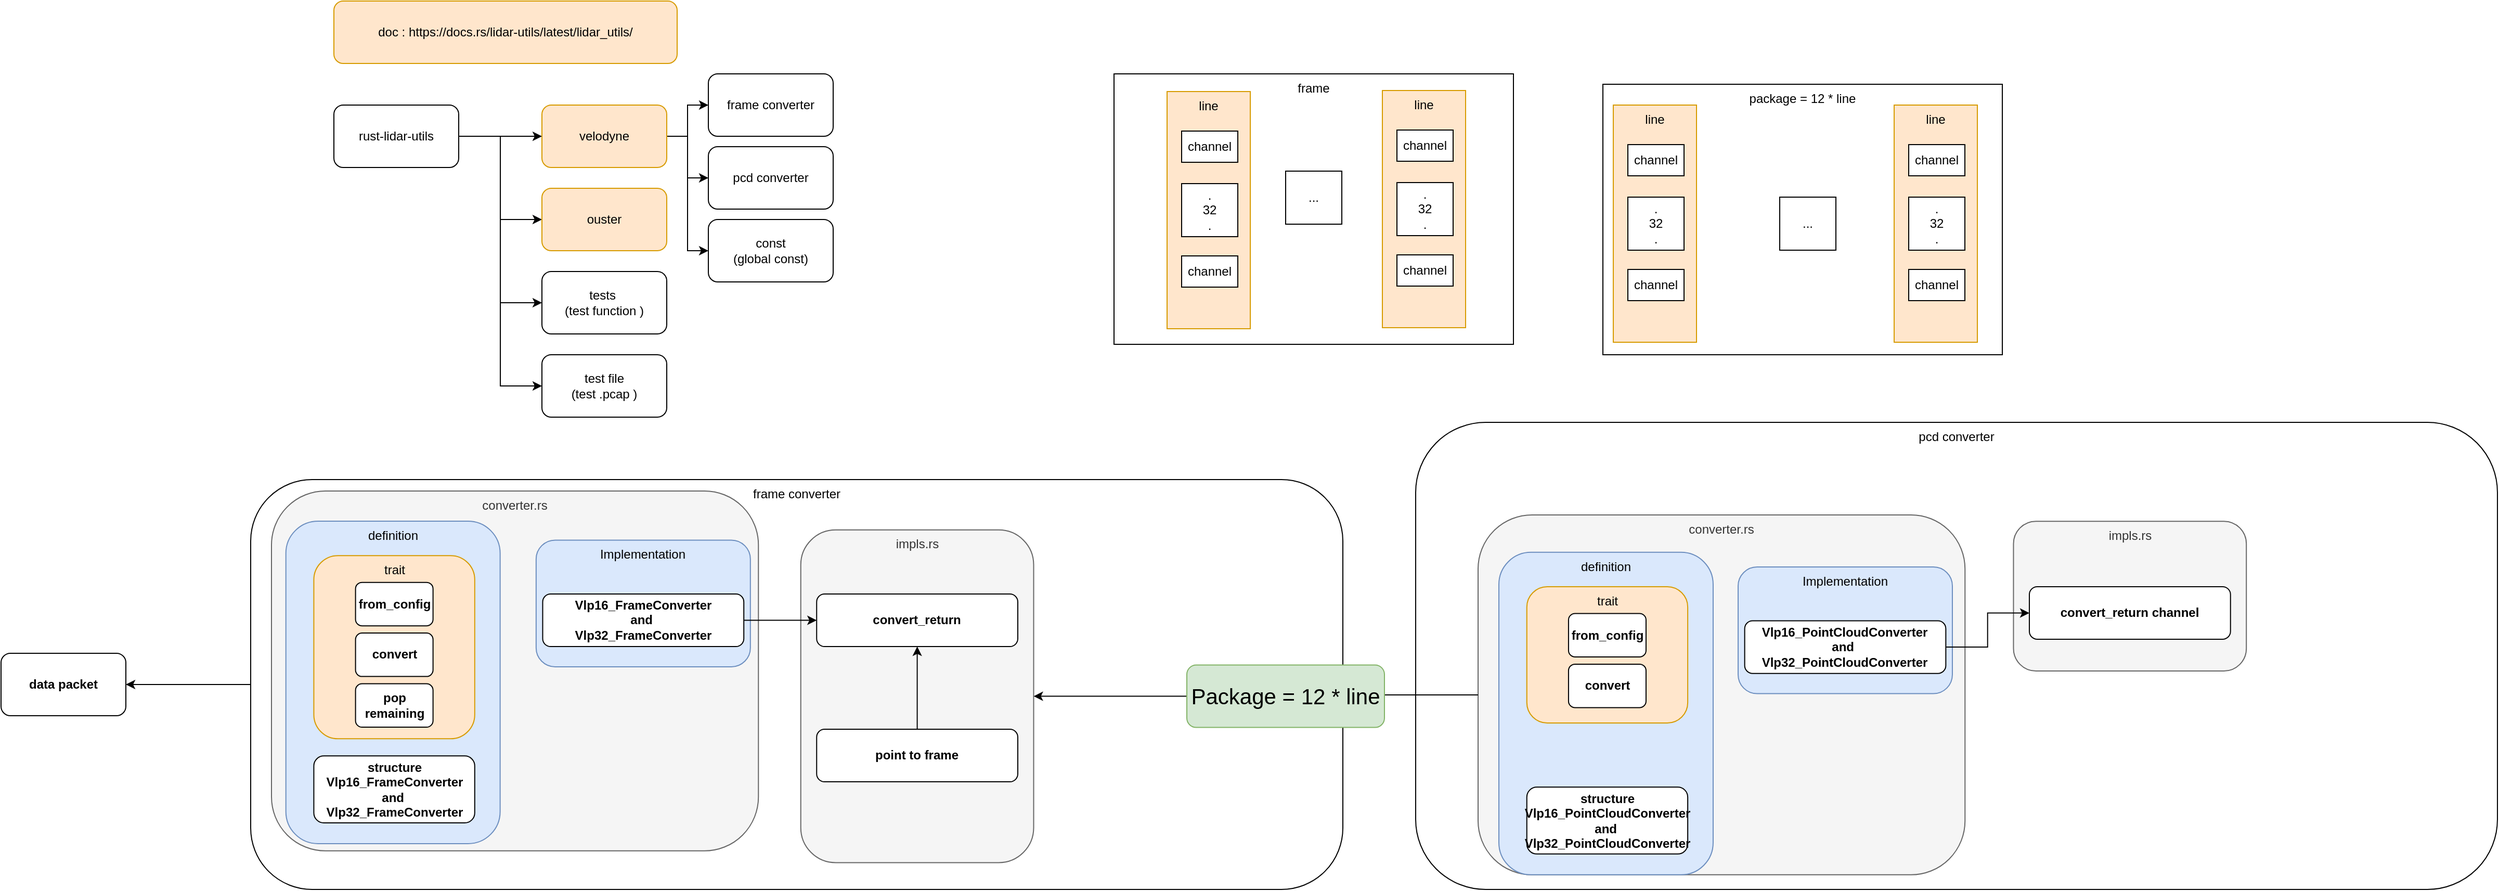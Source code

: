 <mxfile version="15.9.6" type="github">
  <diagram id="g9rVfQRId_UXP_9nCWD6" name="Page-1">
    <mxGraphModel dx="3025" dy="2311" grid="1" gridSize="10" guides="1" tooltips="1" connect="1" arrows="1" fold="1" page="1" pageScale="1" pageWidth="827" pageHeight="1169" math="0" shadow="0">
      <root>
        <mxCell id="0" />
        <mxCell id="1" parent="0" />
        <mxCell id="6qG_eV-OuzegyWjNAK-b-14" value="pcd converter" style="rounded=1;whiteSpace=wrap;html=1;verticalAlign=top;" parent="1" vertex="1">
          <mxGeometry x="1000" y="195" width="1040" height="449" as="geometry" />
        </mxCell>
        <mxCell id="6qG_eV-OuzegyWjNAK-b-96" value="impls.rs" style="rounded=1;whiteSpace=wrap;html=1;verticalAlign=top;fillColor=#f5f5f5;strokeColor=#666666;fontColor=#333333;" parent="1" vertex="1">
          <mxGeometry x="1574.73" y="290.1" width="223.89" height="143.9" as="geometry" />
        </mxCell>
        <mxCell id="2hSiSO6r-g4GhnsCLej8-1" value="tests&amp;nbsp;&lt;br&gt;(test function )" style="rounded=1;whiteSpace=wrap;html=1;" parent="1" vertex="1">
          <mxGeometry x="160" y="50" width="120" height="60" as="geometry" />
        </mxCell>
        <mxCell id="2hSiSO6r-g4GhnsCLej8-2" value="data packet" style="rounded=1;whiteSpace=wrap;html=1;fontStyle=1" parent="1" vertex="1">
          <mxGeometry x="-360" y="417" width="120" height="60" as="geometry" />
        </mxCell>
        <mxCell id="6qG_eV-OuzegyWjNAK-b-7" style="edgeStyle=orthogonalEdgeStyle;rounded=0;orthogonalLoop=1;jettySize=auto;html=1;entryX=0;entryY=0.5;entryDx=0;entryDy=0;" parent="1" source="2hSiSO6r-g4GhnsCLej8-3" target="6qG_eV-OuzegyWjNAK-b-5" edge="1">
          <mxGeometry relative="1" as="geometry" />
        </mxCell>
        <mxCell id="6qG_eV-OuzegyWjNAK-b-8" style="edgeStyle=orthogonalEdgeStyle;rounded=0;orthogonalLoop=1;jettySize=auto;html=1;" parent="1" source="2hSiSO6r-g4GhnsCLej8-3" target="6qG_eV-OuzegyWjNAK-b-6" edge="1">
          <mxGeometry relative="1" as="geometry" />
        </mxCell>
        <mxCell id="6qG_eV-OuzegyWjNAK-b-100" style="edgeStyle=orthogonalEdgeStyle;rounded=0;orthogonalLoop=1;jettySize=auto;html=1;entryX=0;entryY=0.5;entryDx=0;entryDy=0;" parent="1" source="2hSiSO6r-g4GhnsCLej8-3" target="6qG_eV-OuzegyWjNAK-b-99" edge="1">
          <mxGeometry relative="1" as="geometry" />
        </mxCell>
        <mxCell id="2hSiSO6r-g4GhnsCLej8-3" value="velodyne" style="rounded=1;whiteSpace=wrap;html=1;fillColor=#ffe6cc;strokeColor=#d79b00;" parent="1" vertex="1">
          <mxGeometry x="160" y="-110" width="120" height="60" as="geometry" />
        </mxCell>
        <mxCell id="2hSiSO6r-g4GhnsCLej8-4" value="doc :&amp;nbsp;https://docs.rs/lidar-utils/latest/lidar_utils/" style="rounded=1;whiteSpace=wrap;html=1;fillColor=#ffe6cc;strokeColor=#d79b00;" parent="1" vertex="1">
          <mxGeometry x="-40" y="-210" width="330" height="60" as="geometry" />
        </mxCell>
        <mxCell id="6qG_eV-OuzegyWjNAK-b-2" style="edgeStyle=orthogonalEdgeStyle;rounded=0;orthogonalLoop=1;jettySize=auto;html=1;entryX=0;entryY=0.5;entryDx=0;entryDy=0;" parent="1" source="6qG_eV-OuzegyWjNAK-b-1" target="2hSiSO6r-g4GhnsCLej8-3" edge="1">
          <mxGeometry relative="1" as="geometry" />
        </mxCell>
        <mxCell id="6qG_eV-OuzegyWjNAK-b-4" style="edgeStyle=orthogonalEdgeStyle;rounded=0;orthogonalLoop=1;jettySize=auto;html=1;entryX=0;entryY=0.5;entryDx=0;entryDy=0;" parent="1" source="6qG_eV-OuzegyWjNAK-b-1" target="6qG_eV-OuzegyWjNAK-b-3" edge="1">
          <mxGeometry relative="1" as="geometry" />
        </mxCell>
        <mxCell id="6qG_eV-OuzegyWjNAK-b-9" style="edgeStyle=orthogonalEdgeStyle;rounded=0;orthogonalLoop=1;jettySize=auto;html=1;entryX=0;entryY=0.5;entryDx=0;entryDy=0;" parent="1" source="6qG_eV-OuzegyWjNAK-b-1" target="2hSiSO6r-g4GhnsCLej8-1" edge="1">
          <mxGeometry relative="1" as="geometry" />
        </mxCell>
        <mxCell id="6qG_eV-OuzegyWjNAK-b-11" style="edgeStyle=orthogonalEdgeStyle;rounded=0;orthogonalLoop=1;jettySize=auto;html=1;entryX=0;entryY=0.5;entryDx=0;entryDy=0;" parent="1" source="6qG_eV-OuzegyWjNAK-b-1" target="6qG_eV-OuzegyWjNAK-b-10" edge="1">
          <mxGeometry relative="1" as="geometry" />
        </mxCell>
        <mxCell id="6qG_eV-OuzegyWjNAK-b-1" value="rust-lidar-utils" style="rounded=1;whiteSpace=wrap;html=1;" parent="1" vertex="1">
          <mxGeometry x="-40" y="-110" width="120" height="60" as="geometry" />
        </mxCell>
        <mxCell id="6qG_eV-OuzegyWjNAK-b-3" value="ouster" style="rounded=1;whiteSpace=wrap;html=1;fillColor=#ffe6cc;strokeColor=#d79b00;" parent="1" vertex="1">
          <mxGeometry x="160" y="-30" width="120" height="60" as="geometry" />
        </mxCell>
        <mxCell id="6qG_eV-OuzegyWjNAK-b-5" value="frame converter" style="rounded=1;whiteSpace=wrap;html=1;" parent="1" vertex="1">
          <mxGeometry x="320" y="-140" width="120" height="60" as="geometry" />
        </mxCell>
        <mxCell id="6qG_eV-OuzegyWjNAK-b-6" value="pcd converter" style="rounded=1;whiteSpace=wrap;html=1;" parent="1" vertex="1">
          <mxGeometry x="320" y="-70" width="120" height="60" as="geometry" />
        </mxCell>
        <mxCell id="6qG_eV-OuzegyWjNAK-b-10" value="test file&lt;br&gt;(test .pcap )" style="rounded=1;whiteSpace=wrap;html=1;" parent="1" vertex="1">
          <mxGeometry x="160" y="130" width="120" height="60" as="geometry" />
        </mxCell>
        <mxCell id="6qG_eV-OuzegyWjNAK-b-67" style="edgeStyle=orthogonalEdgeStyle;rounded=0;orthogonalLoop=1;jettySize=auto;html=1;" parent="1" source="6qG_eV-OuzegyWjNAK-b-15" target="2hSiSO6r-g4GhnsCLej8-2" edge="1">
          <mxGeometry relative="1" as="geometry" />
        </mxCell>
        <mxCell id="6qG_eV-OuzegyWjNAK-b-68" value="converter.rs" style="rounded=1;whiteSpace=wrap;html=1;verticalAlign=top;fillColor=#f5f5f5;strokeColor=#666666;fontColor=#333333;" parent="1" vertex="1">
          <mxGeometry x="1060" y="284" width="468.142" height="345.91" as="geometry" />
        </mxCell>
        <mxCell id="6qG_eV-OuzegyWjNAK-b-88" value="definition" style="rounded=1;whiteSpace=wrap;html=1;verticalAlign=top;fillColor=#dae8fc;strokeColor=#6c8ebf;" parent="1" vertex="1">
          <mxGeometry x="1080.001" y="319.913" width="205.982" height="310" as="geometry" />
        </mxCell>
        <mxCell id="6qG_eV-OuzegyWjNAK-b-89" value="trait" style="rounded=1;whiteSpace=wrap;html=1;verticalAlign=top;fillColor=#ffe6cc;strokeColor=#d79b00;" parent="1" vertex="1">
          <mxGeometry x="1106.87" y="352.98" width="154.69" height="131.02" as="geometry" />
        </mxCell>
        <mxCell id="6qG_eV-OuzegyWjNAK-b-90" value="from_config" style="rounded=1;whiteSpace=wrap;html=1;fontStyle=1" parent="1" vertex="1">
          <mxGeometry x="1146.958" y="378.731" width="74.517" height="41.758" as="geometry" />
        </mxCell>
        <mxCell id="6qG_eV-OuzegyWjNAK-b-91" value="convert" style="rounded=1;whiteSpace=wrap;html=1;fontStyle=1" parent="1" vertex="1">
          <mxGeometry x="1146.958" y="427.449" width="74.517" height="41.758" as="geometry" />
        </mxCell>
        <mxCell id="6qG_eV-OuzegyWjNAK-b-93" value="structure&lt;br&gt;Vlp16_PointCloudConverter&lt;br&gt;and&amp;nbsp;&lt;br&gt;Vlp32_PointCloudConverter" style="rounded=1;whiteSpace=wrap;html=1;fontStyle=1" parent="1" vertex="1">
          <mxGeometry x="1106.868" y="545.593" width="154.69" height="64.32" as="geometry" />
        </mxCell>
        <mxCell id="6qG_eV-OuzegyWjNAK-b-94" value="Implementation" style="rounded=1;whiteSpace=wrap;html=1;verticalAlign=top;fillColor=#dae8fc;strokeColor=#6c8ebf;" parent="1" vertex="1">
          <mxGeometry x="1310.005" y="334" width="205.982" height="121.81" as="geometry" />
        </mxCell>
        <mxCell id="6qG_eV-OuzegyWjNAK-b-101" style="edgeStyle=orthogonalEdgeStyle;rounded=0;orthogonalLoop=1;jettySize=auto;html=1;" parent="1" source="6qG_eV-OuzegyWjNAK-b-95" target="6qG_eV-OuzegyWjNAK-b-97" edge="1">
          <mxGeometry relative="1" as="geometry" />
        </mxCell>
        <mxCell id="6qG_eV-OuzegyWjNAK-b-95" value="Vlp16_PointCloudConverter&lt;br&gt;and&amp;nbsp;&lt;br&gt;Vlp32_PointCloudConverter" style="rounded=1;whiteSpace=wrap;html=1;fontStyle=1" parent="1" vertex="1">
          <mxGeometry x="1316.315" y="385.81" width="193.363" height="50.51" as="geometry" />
        </mxCell>
        <mxCell id="6qG_eV-OuzegyWjNAK-b-97" value="convert_return channel" style="rounded=1;whiteSpace=wrap;html=1;fontStyle=1" parent="1" vertex="1">
          <mxGeometry x="1590.0" y="352.98" width="193.363" height="50.51" as="geometry" />
        </mxCell>
        <mxCell id="6qG_eV-OuzegyWjNAK-b-99" value="const&lt;br&gt;(global const)" style="rounded=1;whiteSpace=wrap;html=1;" parent="1" vertex="1">
          <mxGeometry x="320" width="120" height="60" as="geometry" />
        </mxCell>
        <mxCell id="6qG_eV-OuzegyWjNAK-b-113" value="" style="group" parent="1" vertex="1" connectable="0">
          <mxGeometry x="1180" y="-130" width="384" height="260" as="geometry" />
        </mxCell>
        <mxCell id="6qG_eV-OuzegyWjNAK-b-114" value="package = 12 * line" style="rounded=0;whiteSpace=wrap;html=1;verticalAlign=top;" parent="6qG_eV-OuzegyWjNAK-b-113" vertex="1">
          <mxGeometry width="384" height="260" as="geometry" />
        </mxCell>
        <mxCell id="6qG_eV-OuzegyWjNAK-b-115" value="" style="group" parent="6qG_eV-OuzegyWjNAK-b-113" vertex="1" connectable="0">
          <mxGeometry x="10" y="20" width="80" height="228" as="geometry" />
        </mxCell>
        <mxCell id="6qG_eV-OuzegyWjNAK-b-116" value="line" style="rounded=0;whiteSpace=wrap;html=1;fillColor=#ffe6cc;strokeColor=#d79b00;verticalAlign=top;" parent="6qG_eV-OuzegyWjNAK-b-115" vertex="1">
          <mxGeometry width="80" height="228" as="geometry" />
        </mxCell>
        <mxCell id="6qG_eV-OuzegyWjNAK-b-117" value="channel" style="rounded=0;whiteSpace=wrap;html=1;" parent="6qG_eV-OuzegyWjNAK-b-115" vertex="1">
          <mxGeometry x="14" y="158" width="54" height="30" as="geometry" />
        </mxCell>
        <mxCell id="6qG_eV-OuzegyWjNAK-b-118" value="channel" style="rounded=0;whiteSpace=wrap;html=1;" parent="6qG_eV-OuzegyWjNAK-b-115" vertex="1">
          <mxGeometry x="14" y="38" width="54" height="30" as="geometry" />
        </mxCell>
        <mxCell id="6qG_eV-OuzegyWjNAK-b-119" value=".&lt;br&gt;32&lt;br&gt;." style="rounded=0;whiteSpace=wrap;html=1;" parent="6qG_eV-OuzegyWjNAK-b-115" vertex="1">
          <mxGeometry x="14" y="88.5" width="54" height="51" as="geometry" />
        </mxCell>
        <mxCell id="6qG_eV-OuzegyWjNAK-b-120" value="" style="group" parent="6qG_eV-OuzegyWjNAK-b-113" vertex="1" connectable="0">
          <mxGeometry x="280" y="20" width="80" height="228" as="geometry" />
        </mxCell>
        <mxCell id="6qG_eV-OuzegyWjNAK-b-121" value="line" style="rounded=0;whiteSpace=wrap;html=1;fillColor=#ffe6cc;strokeColor=#d79b00;verticalAlign=top;" parent="6qG_eV-OuzegyWjNAK-b-120" vertex="1">
          <mxGeometry width="80" height="228" as="geometry" />
        </mxCell>
        <mxCell id="6qG_eV-OuzegyWjNAK-b-122" value="channel" style="rounded=0;whiteSpace=wrap;html=1;" parent="6qG_eV-OuzegyWjNAK-b-120" vertex="1">
          <mxGeometry x="14" y="158" width="54" height="30" as="geometry" />
        </mxCell>
        <mxCell id="6qG_eV-OuzegyWjNAK-b-123" value="channel" style="rounded=0;whiteSpace=wrap;html=1;" parent="6qG_eV-OuzegyWjNAK-b-120" vertex="1">
          <mxGeometry x="14" y="38" width="54" height="30" as="geometry" />
        </mxCell>
        <mxCell id="6qG_eV-OuzegyWjNAK-b-124" value=".&lt;br&gt;32&lt;br&gt;." style="rounded=0;whiteSpace=wrap;html=1;" parent="6qG_eV-OuzegyWjNAK-b-120" vertex="1">
          <mxGeometry x="14" y="88.5" width="54" height="51" as="geometry" />
        </mxCell>
        <mxCell id="6qG_eV-OuzegyWjNAK-b-125" value="..." style="rounded=0;whiteSpace=wrap;html=1;" parent="6qG_eV-OuzegyWjNAK-b-113" vertex="1">
          <mxGeometry x="170" y="108.5" width="54" height="51" as="geometry" />
        </mxCell>
        <mxCell id="6qG_eV-OuzegyWjNAK-b-15" value="frame converter" style="rounded=1;whiteSpace=wrap;html=1;verticalAlign=top;" parent="1" vertex="1">
          <mxGeometry x="-120" y="250" width="1050" height="394" as="geometry" />
        </mxCell>
        <mxCell id="6qG_eV-OuzegyWjNAK-b-40" value="impls.rs" style="rounded=1;whiteSpace=wrap;html=1;verticalAlign=top;fillColor=#f5f5f5;strokeColor=#666666;fontColor=#333333;" parent="1" vertex="1">
          <mxGeometry x="408.85" y="298.38" width="223.894" height="319.81" as="geometry" />
        </mxCell>
        <mxCell id="6qG_eV-OuzegyWjNAK-b-46" value="converter.rs" style="rounded=1;whiteSpace=wrap;html=1;verticalAlign=top;fillColor=#f5f5f5;strokeColor=#666666;fontColor=#333333;" parent="1" vertex="1">
          <mxGeometry x="-100" y="261" width="468.142" height="345.91" as="geometry" />
        </mxCell>
        <mxCell id="6qG_eV-OuzegyWjNAK-b-38" value="Implementation" style="rounded=1;whiteSpace=wrap;html=1;verticalAlign=top;fillColor=#dae8fc;strokeColor=#6c8ebf;" parent="1" vertex="1">
          <mxGeometry x="154.425" y="308.19" width="205.982" height="121.81" as="geometry" />
        </mxCell>
        <mxCell id="6qG_eV-OuzegyWjNAK-b-49" style="edgeStyle=orthogonalEdgeStyle;rounded=0;orthogonalLoop=1;jettySize=auto;html=1;" parent="1" source="6qG_eV-OuzegyWjNAK-b-33" target="6qG_eV-OuzegyWjNAK-b-41" edge="1">
          <mxGeometry relative="1" as="geometry" />
        </mxCell>
        <mxCell id="6qG_eV-OuzegyWjNAK-b-33" value="Vlp16_FrameConverter&lt;br&gt;and&amp;nbsp;&lt;br&gt;Vlp32_FrameConverter" style="rounded=1;whiteSpace=wrap;html=1;fontStyle=1" parent="1" vertex="1">
          <mxGeometry x="160.735" y="360" width="193.363" height="50.51" as="geometry" />
        </mxCell>
        <mxCell id="6qG_eV-OuzegyWjNAK-b-41" value="convert_return" style="rounded=1;whiteSpace=wrap;html=1;fontStyle=1" parent="1" vertex="1">
          <mxGeometry x="424.12" y="360" width="193.363" height="50.51" as="geometry" />
        </mxCell>
        <mxCell id="6qG_eV-OuzegyWjNAK-b-37" value="" style="group" parent="1" vertex="1" connectable="0">
          <mxGeometry x="-86.159" y="290.003" width="205.982" height="310" as="geometry" />
        </mxCell>
        <mxCell id="6qG_eV-OuzegyWjNAK-b-34" value="definition" style="rounded=1;whiteSpace=wrap;html=1;verticalAlign=top;fillColor=#dae8fc;strokeColor=#6c8ebf;" parent="6qG_eV-OuzegyWjNAK-b-37" vertex="1">
          <mxGeometry width="205.982" height="310" as="geometry" />
        </mxCell>
        <mxCell id="6qG_eV-OuzegyWjNAK-b-20" value="trait" style="rounded=1;whiteSpace=wrap;html=1;verticalAlign=top;fillColor=#ffe6cc;strokeColor=#d79b00;" parent="6qG_eV-OuzegyWjNAK-b-37" vertex="1">
          <mxGeometry x="26.867" y="33.067" width="154.69" height="176.08" as="geometry" />
        </mxCell>
        <mxCell id="6qG_eV-OuzegyWjNAK-b-16" value="from_config" style="rounded=1;whiteSpace=wrap;html=1;fontStyle=1" parent="6qG_eV-OuzegyWjNAK-b-37" vertex="1">
          <mxGeometry x="66.957" y="58.817" width="74.517" height="41.758" as="geometry" />
        </mxCell>
        <mxCell id="6qG_eV-OuzegyWjNAK-b-17" value="convert" style="rounded=1;whiteSpace=wrap;html=1;fontStyle=1" parent="6qG_eV-OuzegyWjNAK-b-37" vertex="1">
          <mxGeometry x="66.957" y="107.535" width="74.517" height="41.758" as="geometry" />
        </mxCell>
        <mxCell id="6qG_eV-OuzegyWjNAK-b-18" value="pop remaining" style="rounded=1;whiteSpace=wrap;html=1;fontStyle=1" parent="6qG_eV-OuzegyWjNAK-b-37" vertex="1">
          <mxGeometry x="66.957" y="156.253" width="74.517" height="41.758" as="geometry" />
        </mxCell>
        <mxCell id="6qG_eV-OuzegyWjNAK-b-24" value="structure&lt;br&gt;Vlp16_FrameConverter&lt;br&gt;and&amp;nbsp;&lt;br&gt;Vlp32_FrameConverter" style="rounded=1;whiteSpace=wrap;html=1;fontStyle=1" parent="6qG_eV-OuzegyWjNAK-b-37" vertex="1">
          <mxGeometry x="26.867" y="225.68" width="154.69" height="64.32" as="geometry" />
        </mxCell>
        <mxCell id="6qG_eV-OuzegyWjNAK-b-66" style="edgeStyle=orthogonalEdgeStyle;rounded=0;orthogonalLoop=1;jettySize=auto;html=1;" parent="1" source="6qG_eV-OuzegyWjNAK-b-65" target="6qG_eV-OuzegyWjNAK-b-41" edge="1">
          <mxGeometry relative="1" as="geometry" />
        </mxCell>
        <mxCell id="6qG_eV-OuzegyWjNAK-b-65" value="point to frame" style="rounded=1;whiteSpace=wrap;html=1;fontStyle=1" parent="1" vertex="1">
          <mxGeometry x="424.12" y="490" width="193.363" height="50.51" as="geometry" />
        </mxCell>
        <mxCell id="6qG_eV-OuzegyWjNAK-b-103" style="edgeStyle=orthogonalEdgeStyle;rounded=0;orthogonalLoop=1;jettySize=auto;html=1;" parent="1" source="6qG_eV-OuzegyWjNAK-b-68" target="6qG_eV-OuzegyWjNAK-b-40" edge="1">
          <mxGeometry relative="1" as="geometry" />
        </mxCell>
        <mxCell id="IbtbQBKto1NPE5JqUnZm-1" value="Package = 12 * line" style="rounded=1;whiteSpace=wrap;html=1;fillColor=#d5e8d4;strokeColor=#82b366;fontSize=21;" vertex="1" parent="1">
          <mxGeometry x="780" y="428.28" width="190" height="60" as="geometry" />
        </mxCell>
        <mxCell id="IbtbQBKto1NPE5JqUnZm-2" value="" style="group" vertex="1" connectable="0" parent="1">
          <mxGeometry x="710" y="-140" width="398" height="260" as="geometry" />
        </mxCell>
        <mxCell id="_eqaHYVxHlZJ16gZmGbW-1" value="frame" style="rounded=0;whiteSpace=wrap;html=1;verticalAlign=top;" parent="IbtbQBKto1NPE5JqUnZm-2" vertex="1">
          <mxGeometry width="384" height="260" as="geometry" />
        </mxCell>
        <mxCell id="6qG_eV-OuzegyWjNAK-b-106" value="" style="group" parent="IbtbQBKto1NPE5JqUnZm-2" vertex="1" connectable="0">
          <mxGeometry x="294" y="5" width="104" height="250" as="geometry" />
        </mxCell>
        <mxCell id="6qG_eV-OuzegyWjNAK-b-107" value="line" style="rounded=0;whiteSpace=wrap;html=1;fillColor=#ffe6cc;strokeColor=#d79b00;verticalAlign=top;" parent="6qG_eV-OuzegyWjNAK-b-106" vertex="1">
          <mxGeometry x="-36" y="11" width="80" height="228" as="geometry" />
        </mxCell>
        <mxCell id="6qG_eV-OuzegyWjNAK-b-108" value="channel" style="rounded=0;whiteSpace=wrap;html=1;" parent="6qG_eV-OuzegyWjNAK-b-106" vertex="1">
          <mxGeometry x="-22" y="169" width="54" height="30" as="geometry" />
        </mxCell>
        <mxCell id="6qG_eV-OuzegyWjNAK-b-109" value="channel" style="rounded=0;whiteSpace=wrap;html=1;" parent="6qG_eV-OuzegyWjNAK-b-106" vertex="1">
          <mxGeometry x="-22" y="49" width="54" height="30" as="geometry" />
        </mxCell>
        <mxCell id="6qG_eV-OuzegyWjNAK-b-110" value=".&lt;br&gt;32&lt;br&gt;." style="rounded=0;whiteSpace=wrap;html=1;" parent="6qG_eV-OuzegyWjNAK-b-106" vertex="1">
          <mxGeometry x="-22" y="99.5" width="54" height="51" as="geometry" />
        </mxCell>
        <mxCell id="6qG_eV-OuzegyWjNAK-b-111" value="..." style="rounded=0;whiteSpace=wrap;html=1;" parent="IbtbQBKto1NPE5JqUnZm-2" vertex="1">
          <mxGeometry x="165" y="93.5" width="54" height="51" as="geometry" />
        </mxCell>
        <mxCell id="6qG_eV-OuzegyWjNAK-b-105" value="" style="group" parent="IbtbQBKto1NPE5JqUnZm-2" vertex="1" connectable="0">
          <mxGeometry x="51" y="17" width="80" height="228" as="geometry" />
        </mxCell>
        <mxCell id="6qG_eV-OuzegyWjNAK-b-104" value="line" style="rounded=0;whiteSpace=wrap;html=1;fillColor=#ffe6cc;strokeColor=#d79b00;verticalAlign=top;" parent="6qG_eV-OuzegyWjNAK-b-105" vertex="1">
          <mxGeometry width="80" height="228" as="geometry" />
        </mxCell>
        <mxCell id="_eqaHYVxHlZJ16gZmGbW-2" value="channel" style="rounded=0;whiteSpace=wrap;html=1;" parent="6qG_eV-OuzegyWjNAK-b-105" vertex="1">
          <mxGeometry x="14" y="158" width="54" height="30" as="geometry" />
        </mxCell>
        <mxCell id="_eqaHYVxHlZJ16gZmGbW-3" value="channel" style="rounded=0;whiteSpace=wrap;html=1;" parent="6qG_eV-OuzegyWjNAK-b-105" vertex="1">
          <mxGeometry x="14" y="38" width="54" height="30" as="geometry" />
        </mxCell>
        <mxCell id="_eqaHYVxHlZJ16gZmGbW-4" value=".&lt;br&gt;32&lt;br&gt;." style="rounded=0;whiteSpace=wrap;html=1;" parent="6qG_eV-OuzegyWjNAK-b-105" vertex="1">
          <mxGeometry x="14" y="88.5" width="54" height="51" as="geometry" />
        </mxCell>
      </root>
    </mxGraphModel>
  </diagram>
</mxfile>
